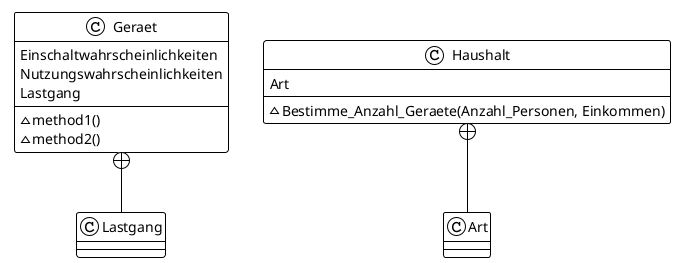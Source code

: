 @startuml
!theme plain
class Geraet {
 Einschaltwahrscheinlichkeiten
 Nutzungswahrscheinlichkeiten
 Lastgang
 ~method1()
 ~method2()
}

class Haushalt {
 Art
 
 
 ~Bestimme_Anzahl_Geraete(Anzahl_Personen, Einkommen)
}

class Art 

class Lastgang



Geraet +-- Lastgang

Haushalt +-- Art
@enduml
